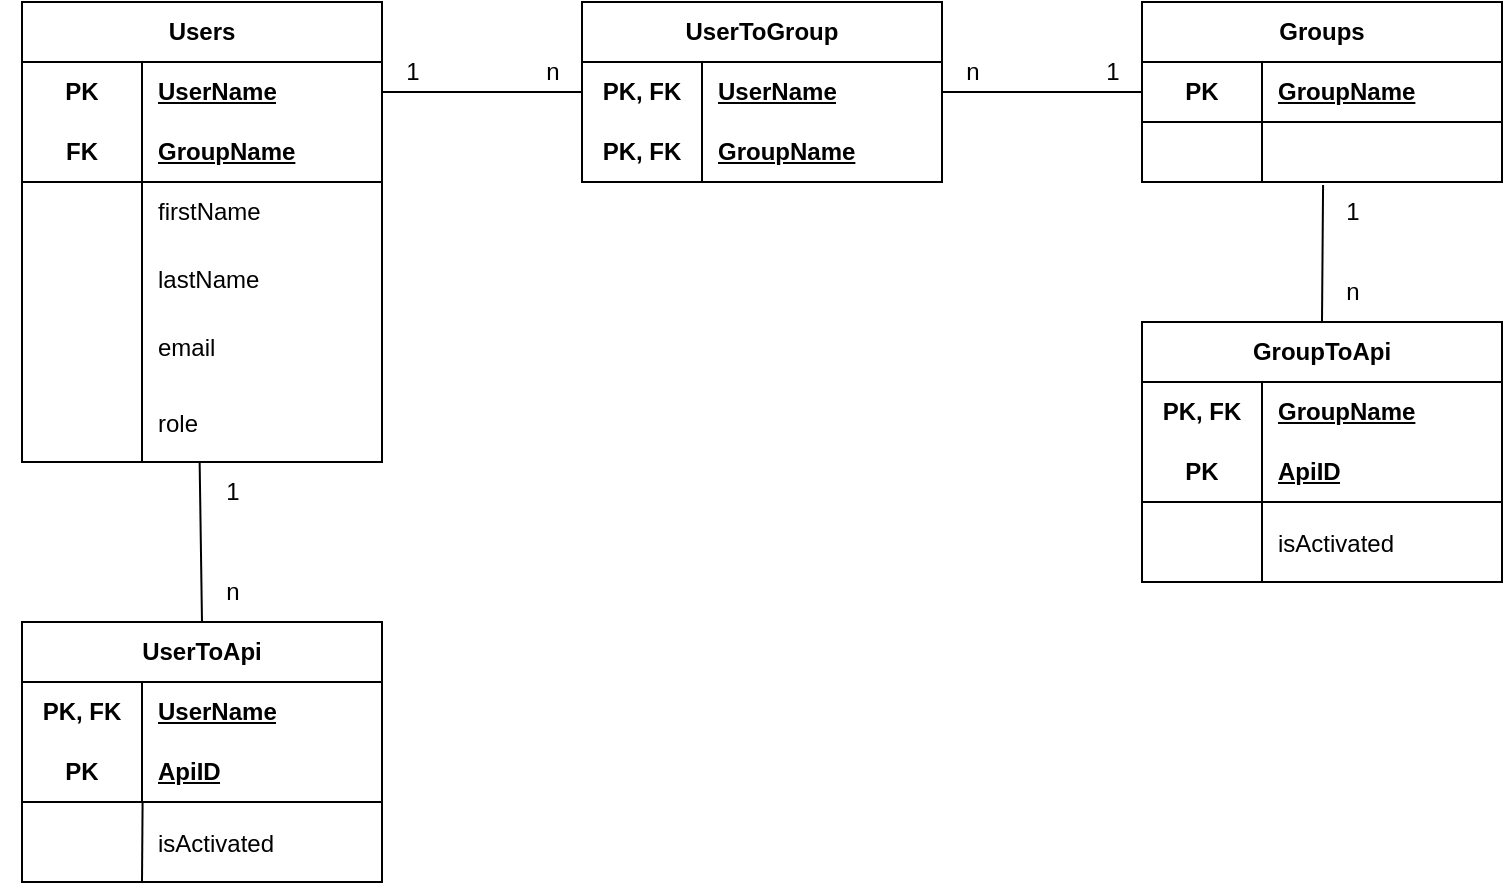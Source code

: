 <mxfile version="28.1.0">
  <diagram name="Seite-1" id="WK_y4hgnSVKQbexAFptB">
    <mxGraphModel dx="940" dy="518" grid="1" gridSize="10" guides="1" tooltips="1" connect="1" arrows="1" fold="1" page="1" pageScale="1" pageWidth="827" pageHeight="1169" math="0" shadow="0">
      <root>
        <mxCell id="0" />
        <mxCell id="1" parent="0" />
        <mxCell id="ZGhwFyktHHd8K4IDWFem-14" value="Groups" style="shape=table;startSize=30;container=1;collapsible=1;childLayout=tableLayout;fixedRows=1;rowLines=0;fontStyle=1;align=center;resizeLast=1;html=1;whiteSpace=wrap;" parent="1" vertex="1">
          <mxGeometry x="600" y="40" width="180" height="90" as="geometry" />
        </mxCell>
        <mxCell id="ZGhwFyktHHd8K4IDWFem-18" value="" style="shape=tableRow;horizontal=0;startSize=0;swimlaneHead=0;swimlaneBody=0;fillColor=none;collapsible=0;dropTarget=0;points=[[0,0.5],[1,0.5]];portConstraint=eastwest;top=0;left=0;right=0;bottom=1;html=1;" parent="ZGhwFyktHHd8K4IDWFem-14" vertex="1">
          <mxGeometry y="30" width="180" height="30" as="geometry" />
        </mxCell>
        <mxCell id="ZGhwFyktHHd8K4IDWFem-19" value="PK" style="shape=partialRectangle;connectable=0;fillColor=none;top=0;left=0;bottom=0;right=0;fontStyle=1;overflow=hidden;html=1;whiteSpace=wrap;" parent="ZGhwFyktHHd8K4IDWFem-18" vertex="1">
          <mxGeometry width="60" height="30" as="geometry">
            <mxRectangle width="60" height="30" as="alternateBounds" />
          </mxGeometry>
        </mxCell>
        <mxCell id="ZGhwFyktHHd8K4IDWFem-20" value="GroupName" style="shape=partialRectangle;connectable=0;fillColor=none;top=0;left=0;bottom=0;right=0;align=left;spacingLeft=6;fontStyle=5;overflow=hidden;html=1;whiteSpace=wrap;" parent="ZGhwFyktHHd8K4IDWFem-18" vertex="1">
          <mxGeometry x="60" width="120" height="30" as="geometry">
            <mxRectangle width="120" height="30" as="alternateBounds" />
          </mxGeometry>
        </mxCell>
        <mxCell id="ZGhwFyktHHd8K4IDWFem-21" value="" style="shape=tableRow;horizontal=0;startSize=0;swimlaneHead=0;swimlaneBody=0;fillColor=none;collapsible=0;dropTarget=0;points=[[0,0.5],[1,0.5]];portConstraint=eastwest;top=0;left=0;right=0;bottom=0;html=1;" parent="ZGhwFyktHHd8K4IDWFem-14" vertex="1">
          <mxGeometry y="60" width="180" height="30" as="geometry" />
        </mxCell>
        <mxCell id="ZGhwFyktHHd8K4IDWFem-22" value="" style="shape=partialRectangle;connectable=0;fillColor=none;top=0;left=0;bottom=0;right=0;editable=1;overflow=hidden;html=1;whiteSpace=wrap;" parent="ZGhwFyktHHd8K4IDWFem-21" vertex="1">
          <mxGeometry width="60" height="30" as="geometry">
            <mxRectangle width="60" height="30" as="alternateBounds" />
          </mxGeometry>
        </mxCell>
        <mxCell id="ZGhwFyktHHd8K4IDWFem-23" value="" style="shape=partialRectangle;connectable=0;fillColor=none;top=0;left=0;bottom=0;right=0;align=left;spacingLeft=6;overflow=hidden;html=1;whiteSpace=wrap;" parent="ZGhwFyktHHd8K4IDWFem-21" vertex="1">
          <mxGeometry x="60" width="120" height="30" as="geometry">
            <mxRectangle width="120" height="30" as="alternateBounds" />
          </mxGeometry>
        </mxCell>
        <mxCell id="ZGhwFyktHHd8K4IDWFem-27" value="GroupToApi" style="shape=table;startSize=30;container=1;collapsible=1;childLayout=tableLayout;fixedRows=1;rowLines=0;fontStyle=1;align=center;resizeLast=1;html=1;whiteSpace=wrap;" parent="1" vertex="1">
          <mxGeometry x="600" y="200" width="180" height="130" as="geometry" />
        </mxCell>
        <mxCell id="ZGhwFyktHHd8K4IDWFem-28" value="" style="shape=tableRow;horizontal=0;startSize=0;swimlaneHead=0;swimlaneBody=0;fillColor=none;collapsible=0;dropTarget=0;points=[[0,0.5],[1,0.5]];portConstraint=eastwest;top=0;left=0;right=0;bottom=0;html=1;" parent="ZGhwFyktHHd8K4IDWFem-27" vertex="1">
          <mxGeometry y="30" width="180" height="30" as="geometry" />
        </mxCell>
        <mxCell id="ZGhwFyktHHd8K4IDWFem-29" value="PK, FK" style="shape=partialRectangle;connectable=0;fillColor=none;top=0;left=0;bottom=0;right=0;fontStyle=1;overflow=hidden;html=1;whiteSpace=wrap;" parent="ZGhwFyktHHd8K4IDWFem-28" vertex="1">
          <mxGeometry width="60" height="30" as="geometry">
            <mxRectangle width="60" height="30" as="alternateBounds" />
          </mxGeometry>
        </mxCell>
        <mxCell id="ZGhwFyktHHd8K4IDWFem-30" value="GroupName" style="shape=partialRectangle;connectable=0;fillColor=none;top=0;left=0;bottom=0;right=0;align=left;spacingLeft=6;fontStyle=5;overflow=hidden;html=1;whiteSpace=wrap;" parent="ZGhwFyktHHd8K4IDWFem-28" vertex="1">
          <mxGeometry x="60" width="120" height="30" as="geometry">
            <mxRectangle width="120" height="30" as="alternateBounds" />
          </mxGeometry>
        </mxCell>
        <mxCell id="ZGhwFyktHHd8K4IDWFem-31" value="" style="shape=tableRow;horizontal=0;startSize=0;swimlaneHead=0;swimlaneBody=0;fillColor=none;collapsible=0;dropTarget=0;points=[[0,0.5],[1,0.5]];portConstraint=eastwest;top=0;left=0;right=0;bottom=1;html=1;" parent="ZGhwFyktHHd8K4IDWFem-27" vertex="1">
          <mxGeometry y="60" width="180" height="30" as="geometry" />
        </mxCell>
        <mxCell id="ZGhwFyktHHd8K4IDWFem-32" value="PK" style="shape=partialRectangle;connectable=0;fillColor=none;top=0;left=0;bottom=0;right=0;fontStyle=1;overflow=hidden;html=1;whiteSpace=wrap;" parent="ZGhwFyktHHd8K4IDWFem-31" vertex="1">
          <mxGeometry width="60" height="30" as="geometry">
            <mxRectangle width="60" height="30" as="alternateBounds" />
          </mxGeometry>
        </mxCell>
        <mxCell id="ZGhwFyktHHd8K4IDWFem-33" value="ApiID" style="shape=partialRectangle;connectable=0;fillColor=none;top=0;left=0;bottom=0;right=0;align=left;spacingLeft=6;fontStyle=5;overflow=hidden;html=1;whiteSpace=wrap;" parent="ZGhwFyktHHd8K4IDWFem-31" vertex="1">
          <mxGeometry x="60" width="120" height="30" as="geometry">
            <mxRectangle width="120" height="30" as="alternateBounds" />
          </mxGeometry>
        </mxCell>
        <mxCell id="ZGhwFyktHHd8K4IDWFem-40" value="UserToApi" style="shape=table;startSize=30;container=1;collapsible=1;childLayout=tableLayout;fixedRows=1;rowLines=0;fontStyle=1;align=center;resizeLast=1;html=1;whiteSpace=wrap;" parent="1" vertex="1">
          <mxGeometry x="40" y="350" width="180" height="130" as="geometry" />
        </mxCell>
        <mxCell id="ZGhwFyktHHd8K4IDWFem-41" value="" style="shape=tableRow;horizontal=0;startSize=0;swimlaneHead=0;swimlaneBody=0;fillColor=none;collapsible=0;dropTarget=0;points=[[0,0.5],[1,0.5]];portConstraint=eastwest;top=0;left=0;right=0;bottom=0;html=1;" parent="ZGhwFyktHHd8K4IDWFem-40" vertex="1">
          <mxGeometry y="30" width="180" height="30" as="geometry" />
        </mxCell>
        <mxCell id="ZGhwFyktHHd8K4IDWFem-42" value="PK, FK" style="shape=partialRectangle;connectable=0;fillColor=none;top=0;left=0;bottom=0;right=0;fontStyle=1;overflow=hidden;html=1;whiteSpace=wrap;" parent="ZGhwFyktHHd8K4IDWFem-41" vertex="1">
          <mxGeometry width="60" height="30" as="geometry">
            <mxRectangle width="60" height="30" as="alternateBounds" />
          </mxGeometry>
        </mxCell>
        <mxCell id="ZGhwFyktHHd8K4IDWFem-43" value="UserName" style="shape=partialRectangle;connectable=0;fillColor=none;top=0;left=0;bottom=0;right=0;align=left;spacingLeft=6;fontStyle=5;overflow=hidden;html=1;whiteSpace=wrap;" parent="ZGhwFyktHHd8K4IDWFem-41" vertex="1">
          <mxGeometry x="60" width="120" height="30" as="geometry">
            <mxRectangle width="120" height="30" as="alternateBounds" />
          </mxGeometry>
        </mxCell>
        <mxCell id="ZGhwFyktHHd8K4IDWFem-44" value="" style="shape=tableRow;horizontal=0;startSize=0;swimlaneHead=0;swimlaneBody=0;fillColor=none;collapsible=0;dropTarget=0;points=[[0,0.5],[1,0.5]];portConstraint=eastwest;top=0;left=0;right=0;bottom=1;html=1;" parent="ZGhwFyktHHd8K4IDWFem-40" vertex="1">
          <mxGeometry y="60" width="180" height="30" as="geometry" />
        </mxCell>
        <mxCell id="ZGhwFyktHHd8K4IDWFem-45" value="PK" style="shape=partialRectangle;connectable=0;fillColor=none;top=0;left=0;bottom=0;right=0;fontStyle=1;overflow=hidden;html=1;whiteSpace=wrap;" parent="ZGhwFyktHHd8K4IDWFem-44" vertex="1">
          <mxGeometry width="60" height="30" as="geometry">
            <mxRectangle width="60" height="30" as="alternateBounds" />
          </mxGeometry>
        </mxCell>
        <mxCell id="ZGhwFyktHHd8K4IDWFem-46" value="ApiID" style="shape=partialRectangle;connectable=0;fillColor=none;top=0;left=0;bottom=0;right=0;align=left;spacingLeft=6;fontStyle=5;overflow=hidden;html=1;whiteSpace=wrap;" parent="ZGhwFyktHHd8K4IDWFem-44" vertex="1">
          <mxGeometry x="60" width="120" height="30" as="geometry">
            <mxRectangle width="120" height="30" as="alternateBounds" />
          </mxGeometry>
        </mxCell>
        <mxCell id="ZGhwFyktHHd8K4IDWFem-50" value="1" style="text;html=1;align=center;verticalAlign=middle;resizable=0;points=[];autosize=1;strokeColor=none;fillColor=none;" parent="1" vertex="1">
          <mxGeometry x="570" y="60" width="30" height="30" as="geometry" />
        </mxCell>
        <mxCell id="ZGhwFyktHHd8K4IDWFem-51" value="n" style="text;html=1;align=center;verticalAlign=middle;resizable=0;points=[];autosize=1;strokeColor=none;fillColor=none;" parent="1" vertex="1">
          <mxGeometry x="130" y="320" width="30" height="30" as="geometry" />
        </mxCell>
        <mxCell id="ZGhwFyktHHd8K4IDWFem-52" value="" style="endArrow=none;html=1;rounded=0;exitX=0.5;exitY=0;exitDx=0;exitDy=0;entryX=0.549;entryY=1.001;entryDx=0;entryDy=0;entryPerimeter=0;" parent="1" source="ZGhwFyktHHd8K4IDWFem-40" target="6MtYFf-9NV9M3h2M3-Kd-12" edge="1">
          <mxGeometry width="50" height="50" relative="1" as="geometry">
            <mxPoint x="290" y="100" as="sourcePoint" />
            <mxPoint x="130" y="220" as="targetPoint" />
          </mxGeometry>
        </mxCell>
        <mxCell id="ZGhwFyktHHd8K4IDWFem-53" value="" style="endArrow=none;html=1;rounded=0;exitX=1;exitY=0.5;exitDx=0;exitDy=0;entryX=0;entryY=0.5;entryDx=0;entryDy=0;" parent="1" source="6MtYFf-9NV9M3h2M3-Kd-2" target="ZGhwFyktHHd8K4IDWFem-18" edge="1">
          <mxGeometry width="50" height="50" relative="1" as="geometry">
            <mxPoint x="370" y="180" as="sourcePoint" />
            <mxPoint x="270" y="180" as="targetPoint" />
          </mxGeometry>
        </mxCell>
        <mxCell id="ZGhwFyktHHd8K4IDWFem-54" value="1" style="text;html=1;align=center;verticalAlign=middle;resizable=0;points=[];autosize=1;strokeColor=none;fillColor=none;" parent="1" vertex="1">
          <mxGeometry x="690" y="130" width="30" height="30" as="geometry" />
        </mxCell>
        <mxCell id="ZGhwFyktHHd8K4IDWFem-55" value="1" style="text;html=1;align=center;verticalAlign=middle;resizable=0;points=[];autosize=1;strokeColor=none;fillColor=none;" parent="1" vertex="1">
          <mxGeometry x="220" y="60" width="30" height="30" as="geometry" />
        </mxCell>
        <mxCell id="ZGhwFyktHHd8K4IDWFem-56" value="n" style="text;html=1;align=center;verticalAlign=middle;resizable=0;points=[];autosize=1;strokeColor=none;fillColor=none;" parent="1" vertex="1">
          <mxGeometry x="290" y="60" width="30" height="30" as="geometry" />
        </mxCell>
        <mxCell id="ZGhwFyktHHd8K4IDWFem-57" value="n" style="text;html=1;align=center;verticalAlign=middle;resizable=0;points=[];autosize=1;strokeColor=none;fillColor=none;" parent="1" vertex="1">
          <mxGeometry x="690" y="170" width="30" height="30" as="geometry" />
        </mxCell>
        <mxCell id="6MtYFf-9NV9M3h2M3-Kd-1" value="UserToGroup" style="shape=table;startSize=30;container=1;collapsible=1;childLayout=tableLayout;fixedRows=1;rowLines=0;fontStyle=1;align=center;resizeLast=1;html=1;whiteSpace=wrap;" vertex="1" parent="1">
          <mxGeometry x="320" y="40" width="180" height="90" as="geometry" />
        </mxCell>
        <mxCell id="6MtYFf-9NV9M3h2M3-Kd-2" value="" style="shape=tableRow;horizontal=0;startSize=0;swimlaneHead=0;swimlaneBody=0;fillColor=none;collapsible=0;dropTarget=0;points=[[0,0.5],[1,0.5]];portConstraint=eastwest;top=0;left=0;right=0;bottom=0;html=1;" vertex="1" parent="6MtYFf-9NV9M3h2M3-Kd-1">
          <mxGeometry y="30" width="180" height="30" as="geometry" />
        </mxCell>
        <mxCell id="6MtYFf-9NV9M3h2M3-Kd-3" value="PK, FK" style="shape=partialRectangle;connectable=0;fillColor=none;top=0;left=0;bottom=0;right=0;fontStyle=1;overflow=hidden;html=1;whiteSpace=wrap;" vertex="1" parent="6MtYFf-9NV9M3h2M3-Kd-2">
          <mxGeometry width="60" height="30" as="geometry">
            <mxRectangle width="60" height="30" as="alternateBounds" />
          </mxGeometry>
        </mxCell>
        <mxCell id="6MtYFf-9NV9M3h2M3-Kd-4" value="UserName" style="shape=partialRectangle;connectable=0;fillColor=none;top=0;left=0;bottom=0;right=0;align=left;spacingLeft=6;fontStyle=5;overflow=hidden;html=1;whiteSpace=wrap;" vertex="1" parent="6MtYFf-9NV9M3h2M3-Kd-2">
          <mxGeometry x="60" width="120" height="30" as="geometry">
            <mxRectangle width="120" height="30" as="alternateBounds" />
          </mxGeometry>
        </mxCell>
        <mxCell id="6MtYFf-9NV9M3h2M3-Kd-5" value="" style="shape=tableRow;horizontal=0;startSize=0;swimlaneHead=0;swimlaneBody=0;fillColor=none;collapsible=0;dropTarget=0;points=[[0,0.5],[1,0.5]];portConstraint=eastwest;top=0;left=0;right=0;bottom=1;html=1;" vertex="1" parent="6MtYFf-9NV9M3h2M3-Kd-1">
          <mxGeometry y="60" width="180" height="30" as="geometry" />
        </mxCell>
        <mxCell id="6MtYFf-9NV9M3h2M3-Kd-6" value="PK, FK" style="shape=partialRectangle;connectable=0;fillColor=none;top=0;left=0;bottom=0;right=0;fontStyle=1;overflow=hidden;html=1;whiteSpace=wrap;" vertex="1" parent="6MtYFf-9NV9M3h2M3-Kd-5">
          <mxGeometry width="60" height="30" as="geometry">
            <mxRectangle width="60" height="30" as="alternateBounds" />
          </mxGeometry>
        </mxCell>
        <mxCell id="6MtYFf-9NV9M3h2M3-Kd-7" value="GroupName" style="shape=partialRectangle;connectable=0;fillColor=none;top=0;left=0;bottom=0;right=0;align=left;spacingLeft=6;fontStyle=5;overflow=hidden;html=1;whiteSpace=wrap;" vertex="1" parent="6MtYFf-9NV9M3h2M3-Kd-5">
          <mxGeometry x="60" width="120" height="30" as="geometry">
            <mxRectangle width="120" height="30" as="alternateBounds" />
          </mxGeometry>
        </mxCell>
        <mxCell id="6MtYFf-9NV9M3h2M3-Kd-9" value="1" style="text;html=1;align=center;verticalAlign=middle;resizable=0;points=[];autosize=1;strokeColor=none;fillColor=none;" vertex="1" parent="1">
          <mxGeometry x="130" y="270" width="30" height="30" as="geometry" />
        </mxCell>
        <mxCell id="6MtYFf-9NV9M3h2M3-Kd-10" value="n" style="text;html=1;align=center;verticalAlign=middle;resizable=0;points=[];autosize=1;strokeColor=none;fillColor=none;" vertex="1" parent="1">
          <mxGeometry x="500" y="60" width="30" height="30" as="geometry" />
        </mxCell>
        <mxCell id="6MtYFf-9NV9M3h2M3-Kd-18" value="" style="group" vertex="1" connectable="0" parent="1">
          <mxGeometry x="30" y="40" width="190" height="230.003" as="geometry" />
        </mxCell>
        <mxCell id="ZGhwFyktHHd8K4IDWFem-1" value="Users" style="shape=table;startSize=30;container=1;collapsible=1;childLayout=tableLayout;fixedRows=1;rowLines=0;fontStyle=1;align=center;resizeLast=1;html=1;whiteSpace=wrap;" parent="6MtYFf-9NV9M3h2M3-Kd-18" vertex="1">
          <mxGeometry x="10" width="180" height="230.0" as="geometry" />
        </mxCell>
        <mxCell id="ZGhwFyktHHd8K4IDWFem-2" value="" style="shape=tableRow;horizontal=0;startSize=0;swimlaneHead=0;swimlaneBody=0;fillColor=none;collapsible=0;dropTarget=0;points=[[0,0.5],[1,0.5]];portConstraint=eastwest;top=0;left=0;right=0;bottom=0;html=1;" parent="ZGhwFyktHHd8K4IDWFem-1" vertex="1">
          <mxGeometry y="30" width="180" height="30" as="geometry" />
        </mxCell>
        <mxCell id="ZGhwFyktHHd8K4IDWFem-3" value="PK" style="shape=partialRectangle;connectable=0;fillColor=none;top=0;left=0;bottom=0;right=0;fontStyle=1;overflow=hidden;html=1;whiteSpace=wrap;" parent="ZGhwFyktHHd8K4IDWFem-2" vertex="1">
          <mxGeometry width="60" height="30" as="geometry">
            <mxRectangle width="60" height="30" as="alternateBounds" />
          </mxGeometry>
        </mxCell>
        <mxCell id="ZGhwFyktHHd8K4IDWFem-4" value="UserName" style="shape=partialRectangle;connectable=0;fillColor=none;top=0;left=0;bottom=0;right=0;align=left;spacingLeft=6;fontStyle=5;overflow=hidden;html=1;whiteSpace=wrap;" parent="ZGhwFyktHHd8K4IDWFem-2" vertex="1">
          <mxGeometry x="60" width="120" height="30" as="geometry">
            <mxRectangle width="120" height="30" as="alternateBounds" />
          </mxGeometry>
        </mxCell>
        <mxCell id="ZGhwFyktHHd8K4IDWFem-5" value="" style="shape=tableRow;horizontal=0;startSize=0;swimlaneHead=0;swimlaneBody=0;fillColor=none;collapsible=0;dropTarget=0;points=[[0,0.5],[1,0.5]];portConstraint=eastwest;top=0;left=0;right=0;bottom=1;html=1;" parent="ZGhwFyktHHd8K4IDWFem-1" vertex="1">
          <mxGeometry y="60" width="180" height="30" as="geometry" />
        </mxCell>
        <mxCell id="ZGhwFyktHHd8K4IDWFem-6" value="FK" style="shape=partialRectangle;connectable=0;fillColor=none;top=0;left=0;bottom=0;right=0;fontStyle=1;overflow=hidden;html=1;whiteSpace=wrap;" parent="ZGhwFyktHHd8K4IDWFem-5" vertex="1">
          <mxGeometry width="60" height="30" as="geometry">
            <mxRectangle width="60" height="30" as="alternateBounds" />
          </mxGeometry>
        </mxCell>
        <mxCell id="ZGhwFyktHHd8K4IDWFem-7" value="GroupName" style="shape=partialRectangle;connectable=0;fillColor=none;top=0;left=0;bottom=0;right=0;align=left;spacingLeft=6;fontStyle=5;overflow=hidden;html=1;whiteSpace=wrap;" parent="ZGhwFyktHHd8K4IDWFem-5" vertex="1">
          <mxGeometry x="60" width="120" height="30" as="geometry">
            <mxRectangle width="120" height="30" as="alternateBounds" />
          </mxGeometry>
        </mxCell>
        <mxCell id="ZGhwFyktHHd8K4IDWFem-8" value="" style="shape=tableRow;horizontal=0;startSize=0;swimlaneHead=0;swimlaneBody=0;fillColor=none;collapsible=0;dropTarget=0;points=[[0,0.5],[1,0.5]];portConstraint=eastwest;top=0;left=0;right=0;bottom=0;html=1;" parent="ZGhwFyktHHd8K4IDWFem-1" vertex="1">
          <mxGeometry y="90" width="180" height="30" as="geometry" />
        </mxCell>
        <mxCell id="ZGhwFyktHHd8K4IDWFem-9" value="" style="shape=partialRectangle;connectable=0;fillColor=none;top=0;left=0;bottom=0;right=0;editable=1;overflow=hidden;html=1;whiteSpace=wrap;" parent="ZGhwFyktHHd8K4IDWFem-8" vertex="1">
          <mxGeometry width="60" height="30" as="geometry">
            <mxRectangle width="60" height="30" as="alternateBounds" />
          </mxGeometry>
        </mxCell>
        <mxCell id="ZGhwFyktHHd8K4IDWFem-10" value="firstName" style="shape=partialRectangle;connectable=0;fillColor=none;top=0;left=0;bottom=0;right=0;align=left;spacingLeft=6;overflow=hidden;html=1;whiteSpace=wrap;" parent="ZGhwFyktHHd8K4IDWFem-8" vertex="1">
          <mxGeometry x="60" width="120" height="30" as="geometry">
            <mxRectangle width="120" height="30" as="alternateBounds" />
          </mxGeometry>
        </mxCell>
        <mxCell id="6MtYFf-9NV9M3h2M3-Kd-12" value="" style="shape=tableRow;horizontal=0;startSize=0;swimlaneHead=0;swimlaneBody=0;fillColor=none;collapsible=0;dropTarget=0;points=[[0,0.5],[1,0.5]];portConstraint=eastwest;top=0;left=0;right=0;bottom=0;html=1;" vertex="1" parent="6MtYFf-9NV9M3h2M3-Kd-18">
          <mxGeometry y="191.667" width="180" height="38.333" as="geometry" />
        </mxCell>
        <mxCell id="6MtYFf-9NV9M3h2M3-Kd-13" value="" style="shape=partialRectangle;connectable=0;fillColor=none;top=0;left=0;bottom=0;right=0;editable=1;overflow=hidden;html=1;whiteSpace=wrap;" vertex="1" parent="6MtYFf-9NV9M3h2M3-Kd-12">
          <mxGeometry x="10" width="60" height="38.333" as="geometry">
            <mxRectangle width="60" height="30" as="alternateBounds" />
          </mxGeometry>
        </mxCell>
        <mxCell id="6MtYFf-9NV9M3h2M3-Kd-14" value="lastName" style="shape=partialRectangle;connectable=0;fillColor=none;top=0;left=0;bottom=0;right=0;align=left;spacingLeft=6;overflow=hidden;html=1;whiteSpace=wrap;" vertex="1" parent="6MtYFf-9NV9M3h2M3-Kd-18">
          <mxGeometry x="70" y="120.003" width="120" height="38.333" as="geometry">
            <mxRectangle width="120" height="30" as="alternateBounds" />
          </mxGeometry>
        </mxCell>
        <mxCell id="6MtYFf-9NV9M3h2M3-Kd-15" value="email" style="shape=partialRectangle;connectable=0;fillColor=none;top=0;left=0;bottom=0;right=0;align=left;spacingLeft=6;overflow=hidden;html=1;whiteSpace=wrap;" vertex="1" parent="6MtYFf-9NV9M3h2M3-Kd-18">
          <mxGeometry x="70" y="153.337" width="120" height="38.333" as="geometry">
            <mxRectangle width="120" height="30" as="alternateBounds" />
          </mxGeometry>
        </mxCell>
        <mxCell id="6MtYFf-9NV9M3h2M3-Kd-16" value="" style="endArrow=none;html=1;rounded=0;" edge="1" parent="6MtYFf-9NV9M3h2M3-Kd-18">
          <mxGeometry width="50" height="50" relative="1" as="geometry">
            <mxPoint x="70" y="120" as="sourcePoint" />
            <mxPoint x="70" y="230.0" as="targetPoint" />
          </mxGeometry>
        </mxCell>
        <mxCell id="6MtYFf-9NV9M3h2M3-Kd-17" value="" style="shape=partialRectangle;connectable=0;fillColor=none;top=0;left=0;bottom=0;right=0;editable=1;overflow=hidden;html=1;whiteSpace=wrap;" vertex="1" parent="6MtYFf-9NV9M3h2M3-Kd-18">
          <mxGeometry x="10" y="153.333" width="60" height="38.333" as="geometry">
            <mxRectangle width="60" height="30" as="alternateBounds" />
          </mxGeometry>
        </mxCell>
        <mxCell id="6MtYFf-9NV9M3h2M3-Kd-21" value="role" style="shape=partialRectangle;connectable=0;fillColor=none;top=0;left=0;bottom=0;right=0;align=left;spacingLeft=6;overflow=hidden;html=1;whiteSpace=wrap;" vertex="1" parent="6MtYFf-9NV9M3h2M3-Kd-18">
          <mxGeometry x="70" y="191.67" width="120" height="38.333" as="geometry">
            <mxRectangle width="120" height="30" as="alternateBounds" />
          </mxGeometry>
        </mxCell>
        <mxCell id="6MtYFf-9NV9M3h2M3-Kd-19" value="" style="endArrow=none;html=1;rounded=0;exitX=1;exitY=0.5;exitDx=0;exitDy=0;entryX=0;entryY=0.5;entryDx=0;entryDy=0;" edge="1" parent="1" source="ZGhwFyktHHd8K4IDWFem-2" target="6MtYFf-9NV9M3h2M3-Kd-2">
          <mxGeometry width="50" height="50" relative="1" as="geometry">
            <mxPoint x="550" y="130" as="sourcePoint" />
            <mxPoint x="650" y="130" as="targetPoint" />
          </mxGeometry>
        </mxCell>
        <mxCell id="6MtYFf-9NV9M3h2M3-Kd-20" value="" style="endArrow=none;html=1;rounded=0;exitX=0.5;exitY=0;exitDx=0;exitDy=0;entryX=0.503;entryY=1.049;entryDx=0;entryDy=0;entryPerimeter=0;" edge="1" parent="1" source="ZGhwFyktHHd8K4IDWFem-27" target="ZGhwFyktHHd8K4IDWFem-21">
          <mxGeometry width="50" height="50" relative="1" as="geometry">
            <mxPoint x="130" y="330" as="sourcePoint" />
            <mxPoint x="130" y="260" as="targetPoint" />
          </mxGeometry>
        </mxCell>
        <mxCell id="6MtYFf-9NV9M3h2M3-Kd-22" value="" style="shape=partialRectangle;connectable=0;fillColor=none;top=0;left=0;bottom=0;right=0;editable=1;overflow=hidden;html=1;whiteSpace=wrap;" vertex="1" parent="1">
          <mxGeometry x="40" y="441.67" width="60" height="38.333" as="geometry">
            <mxRectangle width="60" height="30" as="alternateBounds" />
          </mxGeometry>
        </mxCell>
        <mxCell id="6MtYFf-9NV9M3h2M3-Kd-23" value="isActivated" style="shape=partialRectangle;connectable=0;fillColor=none;top=0;left=0;bottom=0;right=0;align=left;spacingLeft=6;overflow=hidden;html=1;whiteSpace=wrap;" vertex="1" parent="1">
          <mxGeometry x="100" y="441.67" width="120" height="38.333" as="geometry">
            <mxRectangle width="120" height="30" as="alternateBounds" />
          </mxGeometry>
        </mxCell>
        <mxCell id="6MtYFf-9NV9M3h2M3-Kd-24" value="" style="endArrow=none;html=1;rounded=0;entryX=0.335;entryY=0.996;entryDx=0;entryDy=0;entryPerimeter=0;" edge="1" parent="1" target="ZGhwFyktHHd8K4IDWFem-44">
          <mxGeometry width="50" height="50" relative="1" as="geometry">
            <mxPoint x="100" y="480" as="sourcePoint" />
            <mxPoint x="380" y="320" as="targetPoint" />
          </mxGeometry>
        </mxCell>
        <mxCell id="6MtYFf-9NV9M3h2M3-Kd-25" value="" style="shape=partialRectangle;connectable=0;fillColor=none;top=0;left=0;bottom=0;right=0;editable=1;overflow=hidden;html=1;whiteSpace=wrap;" vertex="1" parent="1">
          <mxGeometry x="600" y="291.67" width="60" height="38.333" as="geometry">
            <mxRectangle width="60" height="30" as="alternateBounds" />
          </mxGeometry>
        </mxCell>
        <mxCell id="6MtYFf-9NV9M3h2M3-Kd-26" value="isActivated" style="shape=partialRectangle;connectable=0;fillColor=none;top=0;left=0;bottom=0;right=0;align=left;spacingLeft=6;overflow=hidden;html=1;whiteSpace=wrap;" vertex="1" parent="1">
          <mxGeometry x="660" y="291.67" width="120" height="38.333" as="geometry">
            <mxRectangle width="120" height="30" as="alternateBounds" />
          </mxGeometry>
        </mxCell>
        <mxCell id="6MtYFf-9NV9M3h2M3-Kd-27" value="" style="endArrow=none;html=1;rounded=0;entryX=0.335;entryY=0.996;entryDx=0;entryDy=0;entryPerimeter=0;" edge="1" parent="1">
          <mxGeometry width="50" height="50" relative="1" as="geometry">
            <mxPoint x="660" y="330" as="sourcePoint" />
            <mxPoint x="660" y="290" as="targetPoint" />
          </mxGeometry>
        </mxCell>
      </root>
    </mxGraphModel>
  </diagram>
</mxfile>
